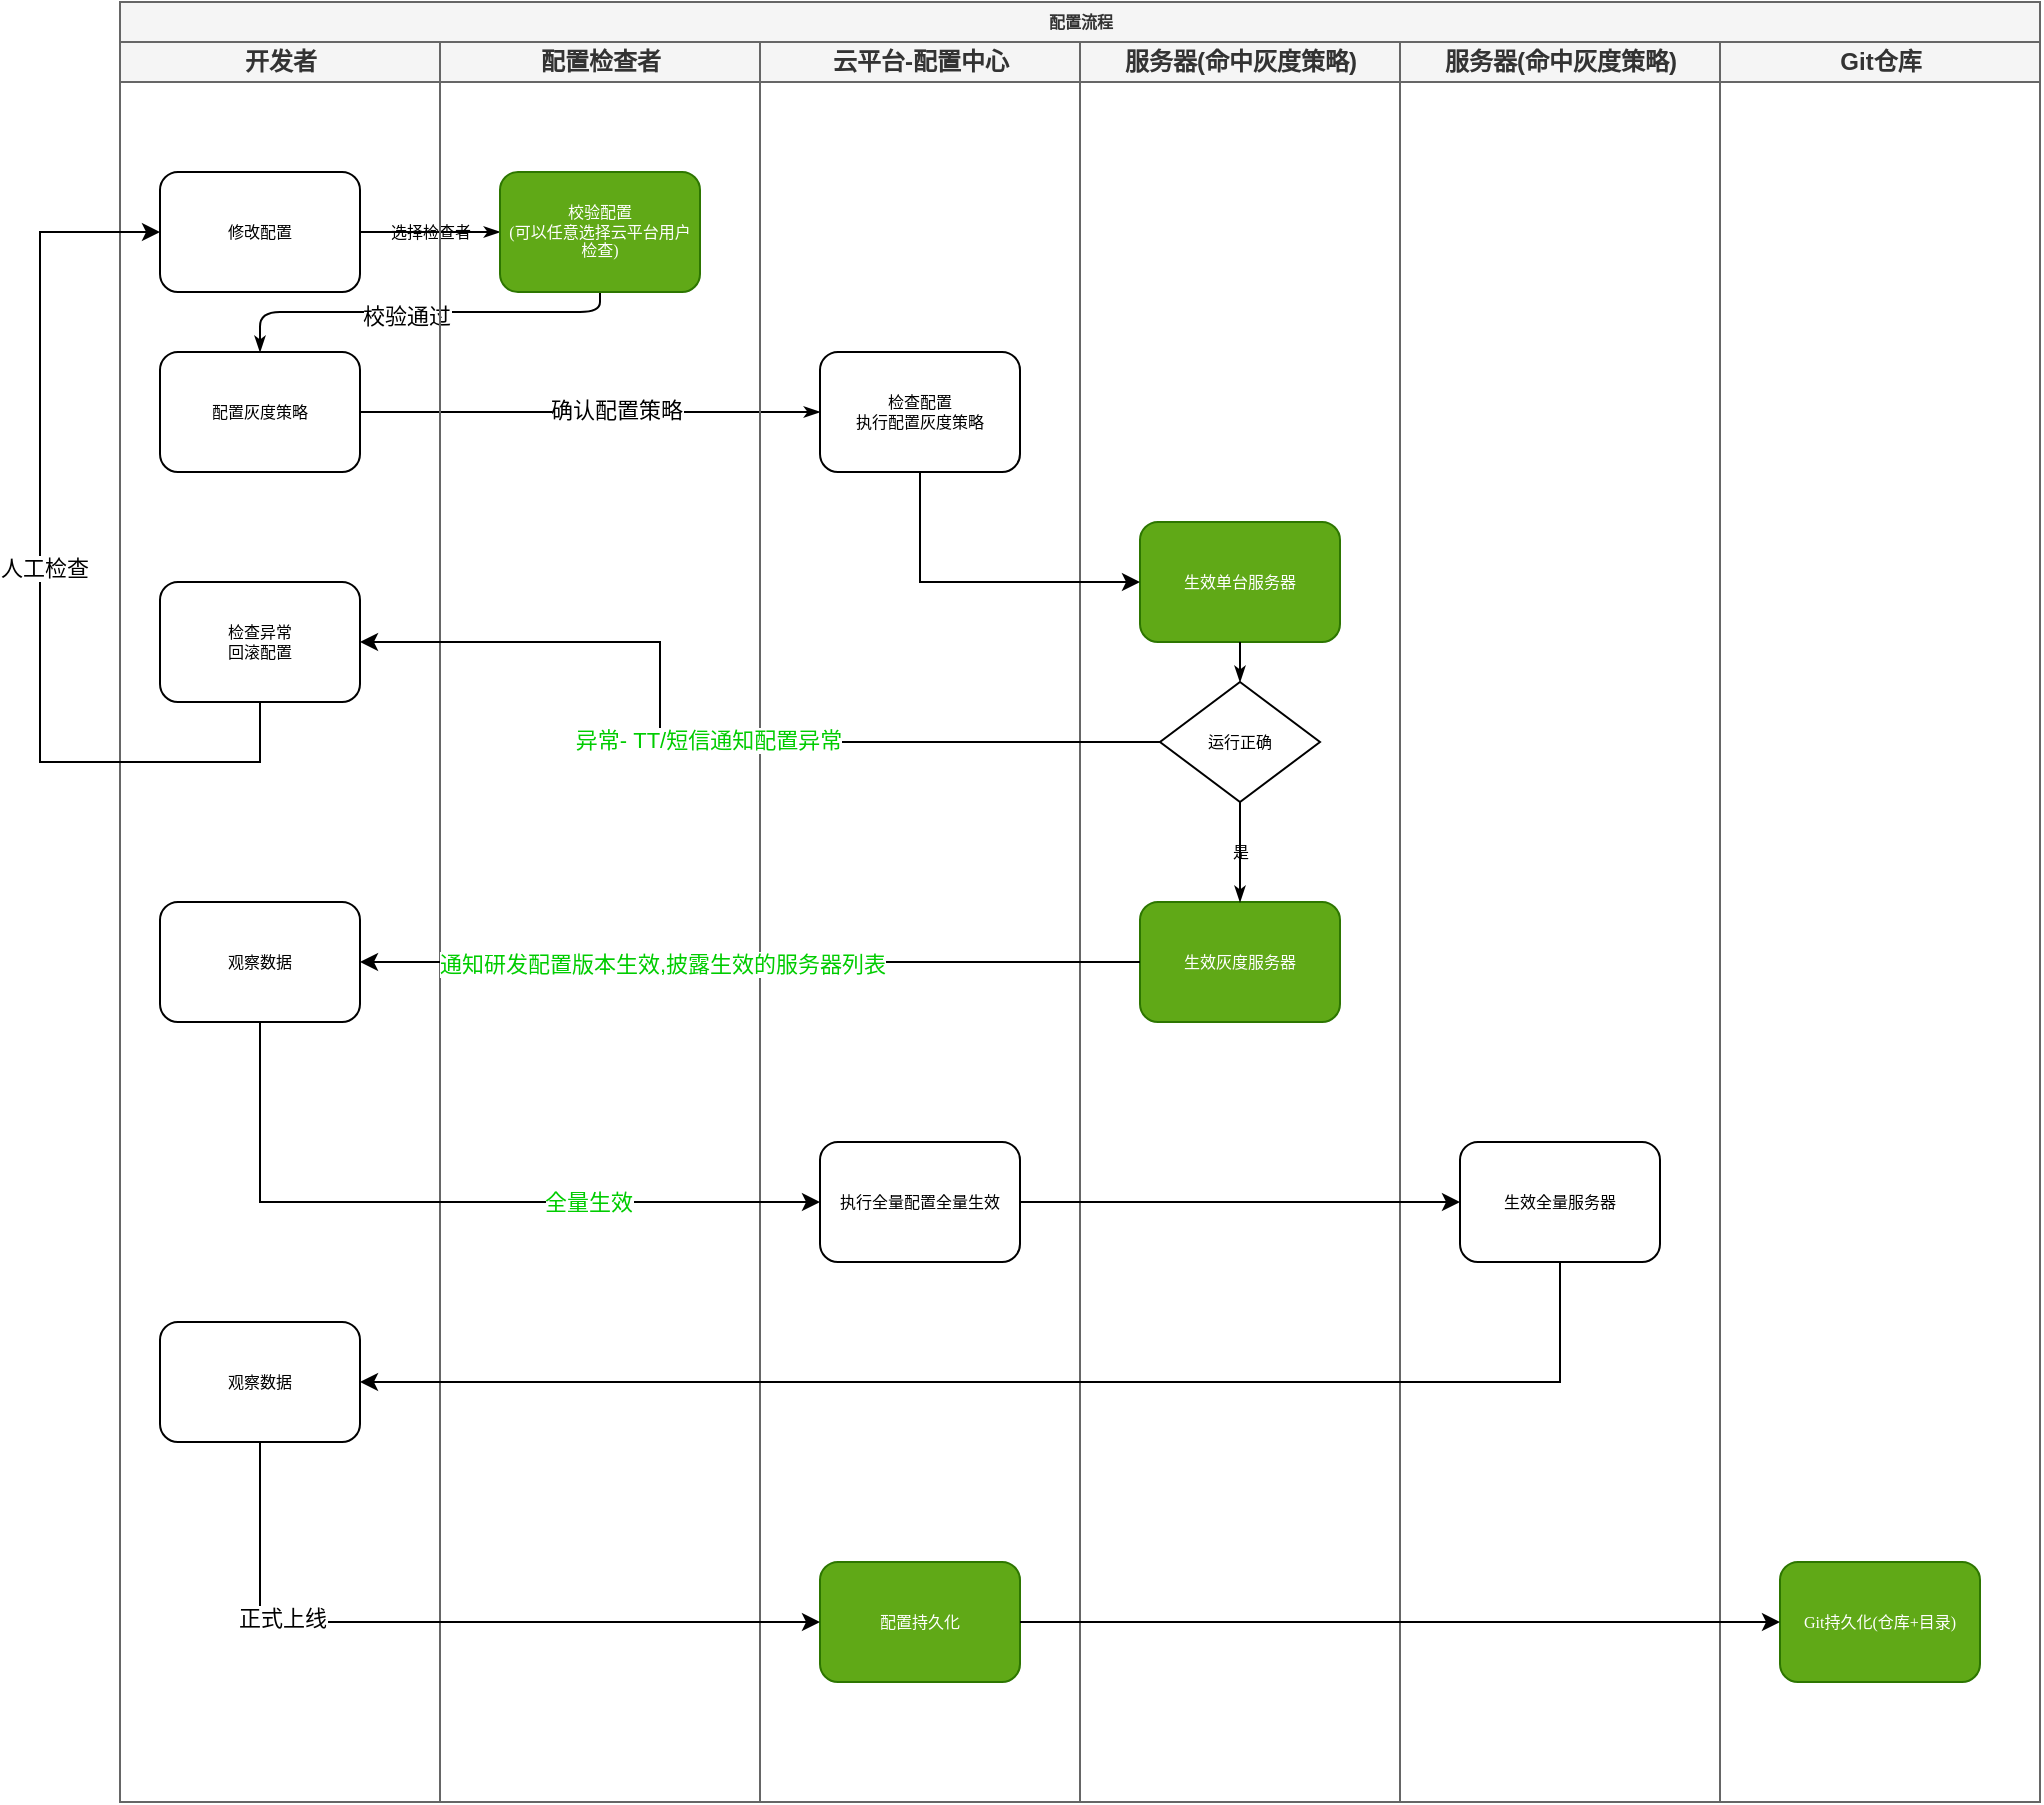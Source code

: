 <mxfile version="17.1.3" type="github">
  <diagram name="Page-1" id="74e2e168-ea6b-b213-b513-2b3c1d86103e">
    <mxGraphModel dx="1406" dy="669" grid="1" gridSize="10" guides="1" tooltips="1" connect="1" arrows="1" fold="1" page="1" pageScale="1" pageWidth="1100" pageHeight="850" background="none" math="0" shadow="0">
      <root>
        <mxCell id="0" />
        <mxCell id="1" parent="0" />
        <mxCell id="77e6c97f196da883-1" value="配置流程" style="swimlane;html=1;childLayout=stackLayout;startSize=20;rounded=0;shadow=0;labelBackgroundColor=none;strokeWidth=1;fontFamily=Verdana;fontSize=8;align=center;fillColor=#f5f5f5;fontColor=#333333;strokeColor=#666666;" parent="1" vertex="1">
          <mxGeometry x="70" y="40" width="960" height="900" as="geometry" />
        </mxCell>
        <mxCell id="77e6c97f196da883-2" value="开发者" style="swimlane;html=1;startSize=20;fillColor=#f5f5f5;fontColor=#333333;strokeColor=#666666;" parent="77e6c97f196da883-1" vertex="1">
          <mxGeometry y="20" width="160" height="880" as="geometry" />
        </mxCell>
        <mxCell id="77e6c97f196da883-8" value="修改配置" style="rounded=1;whiteSpace=wrap;html=1;shadow=0;labelBackgroundColor=none;strokeWidth=1;fontFamily=Verdana;fontSize=8;align=center;" parent="77e6c97f196da883-2" vertex="1">
          <mxGeometry x="20" y="65" width="100" height="60" as="geometry" />
        </mxCell>
        <mxCell id="77e6c97f196da883-9" value="配置灰度策略" style="rounded=1;whiteSpace=wrap;html=1;shadow=0;labelBackgroundColor=none;strokeWidth=1;fontFamily=Verdana;fontSize=8;align=center;" parent="77e6c97f196da883-2" vertex="1">
          <mxGeometry x="20" y="155" width="100" height="60" as="geometry" />
        </mxCell>
        <mxCell id="HXN2SgdadtcGcGAbl6m7-10" style="edgeStyle=orthogonalEdgeStyle;rounded=0;orthogonalLoop=1;jettySize=auto;html=1;entryX=0;entryY=0.5;entryDx=0;entryDy=0;" edge="1" parent="77e6c97f196da883-2" source="HXN2SgdadtcGcGAbl6m7-7" target="77e6c97f196da883-8">
          <mxGeometry relative="1" as="geometry">
            <Array as="points">
              <mxPoint x="-40" y="360" />
              <mxPoint x="-40" y="95" />
            </Array>
          </mxGeometry>
        </mxCell>
        <mxCell id="HXN2SgdadtcGcGAbl6m7-11" value="人工检查" style="edgeLabel;html=1;align=center;verticalAlign=middle;resizable=0;points=[];" vertex="1" connectable="0" parent="HXN2SgdadtcGcGAbl6m7-10">
          <mxGeometry x="0.019" y="-2" relative="1" as="geometry">
            <mxPoint as="offset" />
          </mxGeometry>
        </mxCell>
        <mxCell id="HXN2SgdadtcGcGAbl6m7-7" value="检查异常&lt;br&gt;回滚配置" style="rounded=1;whiteSpace=wrap;html=1;shadow=0;labelBackgroundColor=none;strokeWidth=1;fontFamily=Verdana;fontSize=8;align=center;" vertex="1" parent="77e6c97f196da883-2">
          <mxGeometry x="20" y="270" width="100" height="60" as="geometry" />
        </mxCell>
        <mxCell id="HXN2SgdadtcGcGAbl6m7-15" value="观察数据" style="rounded=1;whiteSpace=wrap;html=1;shadow=0;labelBackgroundColor=none;strokeWidth=1;fontFamily=Verdana;fontSize=8;align=center;" vertex="1" parent="77e6c97f196da883-2">
          <mxGeometry x="20" y="430" width="100" height="60" as="geometry" />
        </mxCell>
        <mxCell id="HXN2SgdadtcGcGAbl6m7-23" value="观察数据" style="rounded=1;whiteSpace=wrap;html=1;shadow=0;labelBackgroundColor=none;strokeWidth=1;fontFamily=Verdana;fontSize=8;align=center;" vertex="1" parent="77e6c97f196da883-2">
          <mxGeometry x="20" y="640" width="100" height="60" as="geometry" />
        </mxCell>
        <mxCell id="77e6c97f196da883-26" value="选择检查者" style="edgeStyle=orthogonalEdgeStyle;rounded=1;html=1;labelBackgroundColor=none;startArrow=none;startFill=0;startSize=5;endArrow=classicThin;endFill=1;endSize=5;jettySize=auto;orthogonalLoop=1;strokeWidth=1;fontFamily=Verdana;fontSize=8" parent="77e6c97f196da883-1" source="77e6c97f196da883-8" target="77e6c97f196da883-11" edge="1">
          <mxGeometry relative="1" as="geometry" />
        </mxCell>
        <mxCell id="77e6c97f196da883-27" style="edgeStyle=orthogonalEdgeStyle;rounded=1;html=1;labelBackgroundColor=none;startArrow=none;startFill=0;startSize=5;endArrow=classicThin;endFill=1;endSize=5;jettySize=auto;orthogonalLoop=1;strokeWidth=1;fontFamily=Verdana;fontSize=8" parent="77e6c97f196da883-1" source="77e6c97f196da883-11" target="77e6c97f196da883-9" edge="1">
          <mxGeometry relative="1" as="geometry">
            <Array as="points">
              <mxPoint x="240" y="155" />
              <mxPoint x="70" y="155" />
            </Array>
          </mxGeometry>
        </mxCell>
        <mxCell id="HXN2SgdadtcGcGAbl6m7-1" value="校验通过" style="edgeLabel;html=1;align=center;verticalAlign=middle;resizable=0;points=[];" vertex="1" connectable="0" parent="77e6c97f196da883-27">
          <mxGeometry x="0.07" y="2" relative="1" as="geometry">
            <mxPoint as="offset" />
          </mxGeometry>
        </mxCell>
        <mxCell id="77e6c97f196da883-28" style="edgeStyle=orthogonalEdgeStyle;rounded=1;html=1;labelBackgroundColor=none;startArrow=none;startFill=0;startSize=5;endArrow=classicThin;endFill=1;endSize=5;jettySize=auto;orthogonalLoop=1;strokeWidth=1;fontFamily=Verdana;fontSize=8" parent="77e6c97f196da883-1" source="77e6c97f196da883-9" target="77e6c97f196da883-12" edge="1">
          <mxGeometry relative="1" as="geometry" />
        </mxCell>
        <mxCell id="HXN2SgdadtcGcGAbl6m7-2" value="确认配置策略" style="edgeLabel;html=1;align=center;verticalAlign=middle;resizable=0;points=[];" vertex="1" connectable="0" parent="77e6c97f196da883-28">
          <mxGeometry x="0.113" y="1" relative="1" as="geometry">
            <mxPoint as="offset" />
          </mxGeometry>
        </mxCell>
        <mxCell id="77e6c97f196da883-40" style="edgeStyle=orthogonalEdgeStyle;rounded=1;html=1;labelBackgroundColor=none;startArrow=none;startFill=0;startSize=5;endArrow=classicThin;endFill=1;endSize=5;jettySize=auto;orthogonalLoop=1;strokeWidth=1;fontFamily=Verdana;fontSize=8" parent="77e6c97f196da883-1" source="77e6c97f196da883-23" edge="1">
          <mxGeometry relative="1" as="geometry">
            <mxPoint x="830" y="690" as="targetPoint" />
          </mxGeometry>
        </mxCell>
        <mxCell id="77e6c97f196da883-3" value="配置检查者" style="swimlane;html=1;startSize=20;fillColor=#f5f5f5;fontColor=#333333;strokeColor=#666666;" parent="77e6c97f196da883-1" vertex="1">
          <mxGeometry x="160" y="20" width="160" height="880" as="geometry" />
        </mxCell>
        <mxCell id="77e6c97f196da883-11" value="校验配置&lt;br&gt;(可以任意选择云平台用户检查)" style="rounded=1;whiteSpace=wrap;html=1;shadow=0;labelBackgroundColor=none;strokeWidth=1;fontFamily=Verdana;fontSize=8;align=center;fillColor=#60a917;strokeColor=#2D7600;fontColor=#ffffff;" parent="77e6c97f196da883-3" vertex="1">
          <mxGeometry x="30" y="65" width="100" height="60" as="geometry" />
        </mxCell>
        <mxCell id="77e6c97f196da883-4" value="云平台-配置中心" style="swimlane;html=1;startSize=20;fillColor=#f5f5f5;fontColor=#333333;strokeColor=#666666;" parent="77e6c97f196da883-1" vertex="1">
          <mxGeometry x="320" y="20" width="160" height="880" as="geometry" />
        </mxCell>
        <mxCell id="77e6c97f196da883-12" value="检查配置&lt;br&gt;执行配置灰度策略" style="rounded=1;whiteSpace=wrap;html=1;shadow=0;labelBackgroundColor=none;strokeWidth=1;fontFamily=Verdana;fontSize=8;align=center;" parent="77e6c97f196da883-4" vertex="1">
          <mxGeometry x="30" y="155" width="100" height="60" as="geometry" />
        </mxCell>
        <mxCell id="HXN2SgdadtcGcGAbl6m7-17" value="执行全量配置全量生效" style="rounded=1;whiteSpace=wrap;html=1;shadow=0;labelBackgroundColor=none;strokeWidth=1;fontFamily=Verdana;fontSize=8;align=center;" vertex="1" parent="77e6c97f196da883-4">
          <mxGeometry x="30" y="550" width="100" height="60" as="geometry" />
        </mxCell>
        <mxCell id="HXN2SgdadtcGcGAbl6m7-33" value="配置持久化" style="rounded=1;whiteSpace=wrap;html=1;shadow=0;labelBackgroundColor=none;strokeWidth=1;fontFamily=Verdana;fontSize=8;align=center;fillColor=#60a917;strokeColor=#2D7600;fontColor=#ffffff;" vertex="1" parent="77e6c97f196da883-4">
          <mxGeometry x="30" y="760" width="100" height="60" as="geometry" />
        </mxCell>
        <mxCell id="77e6c97f196da883-5" value="服务器(命中灰度策略)" style="swimlane;html=1;startSize=20;fillColor=#f5f5f5;fontColor=#333333;strokeColor=#666666;" parent="77e6c97f196da883-1" vertex="1">
          <mxGeometry x="480" y="20" width="160" height="880" as="geometry" />
        </mxCell>
        <mxCell id="77e6c97f196da883-15" value="生效单台服务器" style="rounded=1;whiteSpace=wrap;html=1;shadow=0;labelBackgroundColor=none;strokeWidth=1;fontFamily=Verdana;fontSize=8;align=center;fillColor=#60a917;fontColor=#ffffff;strokeColor=#2D7600;" parent="77e6c97f196da883-5" vertex="1">
          <mxGeometry x="30" y="240" width="100" height="60" as="geometry" />
        </mxCell>
        <mxCell id="77e6c97f196da883-16" value="运行正确" style="rhombus;whiteSpace=wrap;html=1;rounded=0;shadow=0;labelBackgroundColor=none;strokeWidth=1;fontFamily=Verdana;fontSize=8;align=center;" parent="77e6c97f196da883-5" vertex="1">
          <mxGeometry x="40" y="320" width="80" height="60" as="geometry" />
        </mxCell>
        <mxCell id="77e6c97f196da883-17" value="生效灰度服务器" style="rounded=1;whiteSpace=wrap;html=1;shadow=0;labelBackgroundColor=none;strokeWidth=1;fontFamily=Verdana;fontSize=8;align=center;fillColor=#60a917;fontColor=#ffffff;strokeColor=#2D7600;" parent="77e6c97f196da883-5" vertex="1">
          <mxGeometry x="30" y="430" width="100" height="60" as="geometry" />
        </mxCell>
        <mxCell id="77e6c97f196da883-34" style="edgeStyle=orthogonalEdgeStyle;rounded=1;html=1;labelBackgroundColor=none;startArrow=none;startFill=0;startSize=5;endArrow=classicThin;endFill=1;endSize=5;jettySize=auto;orthogonalLoop=1;strokeColor=#000000;strokeWidth=1;fontFamily=Verdana;fontSize=8;fontColor=#000000;" parent="77e6c97f196da883-5" source="77e6c97f196da883-15" target="77e6c97f196da883-16" edge="1">
          <mxGeometry relative="1" as="geometry" />
        </mxCell>
        <mxCell id="77e6c97f196da883-35" value="是" style="edgeStyle=orthogonalEdgeStyle;rounded=1;html=1;labelBackgroundColor=none;startArrow=none;startFill=0;startSize=5;endArrow=classicThin;endFill=1;endSize=5;jettySize=auto;orthogonalLoop=1;strokeWidth=1;fontFamily=Verdana;fontSize=8" parent="77e6c97f196da883-5" source="77e6c97f196da883-16" target="77e6c97f196da883-17" edge="1">
          <mxGeometry relative="1" as="geometry" />
        </mxCell>
        <mxCell id="HXN2SgdadtcGcGAbl6m7-27" value="服务器(命中灰度策略)" style="swimlane;html=1;startSize=20;fillColor=#f5f5f5;fontColor=#333333;strokeColor=#666666;" vertex="1" parent="77e6c97f196da883-1">
          <mxGeometry x="640" y="20" width="160" height="880" as="geometry" />
        </mxCell>
        <mxCell id="HXN2SgdadtcGcGAbl6m7-31" style="edgeStyle=orthogonalEdgeStyle;rounded=1;html=1;labelBackgroundColor=none;startArrow=none;startFill=0;startSize=5;endArrow=classicThin;endFill=1;endSize=5;jettySize=auto;orthogonalLoop=1;strokeColor=#000000;strokeWidth=1;fontFamily=Verdana;fontSize=8;fontColor=#000000;" edge="1" parent="HXN2SgdadtcGcGAbl6m7-27" target="HXN2SgdadtcGcGAbl6m7-29">
          <mxGeometry relative="1" as="geometry">
            <mxPoint x="80" y="300" as="sourcePoint" />
          </mxGeometry>
        </mxCell>
        <mxCell id="HXN2SgdadtcGcGAbl6m7-32" value="是" style="edgeStyle=orthogonalEdgeStyle;rounded=1;html=1;labelBackgroundColor=none;startArrow=none;startFill=0;startSize=5;endArrow=classicThin;endFill=1;endSize=5;jettySize=auto;orthogonalLoop=1;strokeWidth=1;fontFamily=Verdana;fontSize=8" edge="1" parent="HXN2SgdadtcGcGAbl6m7-27" target="HXN2SgdadtcGcGAbl6m7-30">
          <mxGeometry relative="1" as="geometry">
            <mxPoint x="80" y="380" as="sourcePoint" />
          </mxGeometry>
        </mxCell>
        <mxCell id="HXN2SgdadtcGcGAbl6m7-20" value="生效全量服务器" style="rounded=1;whiteSpace=wrap;html=1;shadow=0;labelBackgroundColor=none;strokeWidth=1;fontFamily=Verdana;fontSize=8;align=center;" vertex="1" parent="HXN2SgdadtcGcGAbl6m7-27">
          <mxGeometry x="30" y="550" width="100" height="60" as="geometry" />
        </mxCell>
        <mxCell id="77e6c97f196da883-6" value="服务器(未命中灰度策略)" style="swimlane;html=1;startSize=20;fillColor=#f5f5f5;fontColor=#333333;strokeColor=#666666;" parent="77e6c97f196da883-1" vertex="1">
          <mxGeometry x="800" y="20" width="160" height="880" as="geometry" />
        </mxCell>
        <mxCell id="HXN2SgdadtcGcGAbl6m7-4" style="edgeStyle=orthogonalEdgeStyle;rounded=0;orthogonalLoop=1;jettySize=auto;html=1;entryX=0;entryY=0.5;entryDx=0;entryDy=0;exitX=0.5;exitY=1;exitDx=0;exitDy=0;" edge="1" parent="77e6c97f196da883-1" source="77e6c97f196da883-12" target="77e6c97f196da883-15">
          <mxGeometry relative="1" as="geometry" />
        </mxCell>
        <mxCell id="HXN2SgdadtcGcGAbl6m7-5" style="edgeStyle=orthogonalEdgeStyle;rounded=0;orthogonalLoop=1;jettySize=auto;html=1;entryX=1;entryY=0.5;entryDx=0;entryDy=0;" edge="1" parent="77e6c97f196da883-1" source="77e6c97f196da883-16" target="HXN2SgdadtcGcGAbl6m7-7">
          <mxGeometry relative="1" as="geometry">
            <mxPoint x="240" y="340" as="targetPoint" />
            <Array as="points">
              <mxPoint x="270" y="370" />
              <mxPoint x="270" y="320" />
            </Array>
          </mxGeometry>
        </mxCell>
        <mxCell id="HXN2SgdadtcGcGAbl6m7-13" value="异常- TT/短信通知配置异常" style="edgeLabel;html=1;align=center;verticalAlign=middle;resizable=0;points=[];fontColor=#00CC00;" vertex="1" connectable="0" parent="HXN2SgdadtcGcGAbl6m7-5">
          <mxGeometry x="0.004" y="-1" relative="1" as="geometry">
            <mxPoint as="offset" />
          </mxGeometry>
        </mxCell>
        <mxCell id="HXN2SgdadtcGcGAbl6m7-18" style="edgeStyle=orthogonalEdgeStyle;rounded=0;orthogonalLoop=1;jettySize=auto;html=1;entryX=0;entryY=0.5;entryDx=0;entryDy=0;" edge="1" parent="77e6c97f196da883-1" source="HXN2SgdadtcGcGAbl6m7-15" target="HXN2SgdadtcGcGAbl6m7-17">
          <mxGeometry relative="1" as="geometry">
            <Array as="points">
              <mxPoint x="70" y="600" />
            </Array>
          </mxGeometry>
        </mxCell>
        <mxCell id="HXN2SgdadtcGcGAbl6m7-19" value="全量生效" style="edgeLabel;html=1;align=center;verticalAlign=middle;resizable=0;points=[];fontColor=#00CC00;" vertex="1" connectable="0" parent="HXN2SgdadtcGcGAbl6m7-18">
          <mxGeometry x="0.373" relative="1" as="geometry">
            <mxPoint as="offset" />
          </mxGeometry>
        </mxCell>
        <mxCell id="HXN2SgdadtcGcGAbl6m7-21" style="edgeStyle=orthogonalEdgeStyle;rounded=0;orthogonalLoop=1;jettySize=auto;html=1;" edge="1" parent="77e6c97f196da883-1" source="HXN2SgdadtcGcGAbl6m7-17" target="HXN2SgdadtcGcGAbl6m7-20">
          <mxGeometry relative="1" as="geometry" />
        </mxCell>
        <mxCell id="HXN2SgdadtcGcGAbl6m7-24" style="edgeStyle=orthogonalEdgeStyle;rounded=0;orthogonalLoop=1;jettySize=auto;html=1;" edge="1" parent="77e6c97f196da883-1" source="HXN2SgdadtcGcGAbl6m7-20">
          <mxGeometry relative="1" as="geometry">
            <mxPoint x="120" y="690" as="targetPoint" />
            <Array as="points">
              <mxPoint x="720" y="600" />
              <mxPoint x="720" y="690" />
              <mxPoint x="120" y="690" />
            </Array>
          </mxGeometry>
        </mxCell>
        <mxCell id="HXN2SgdadtcGcGAbl6m7-34" style="edgeStyle=orthogonalEdgeStyle;rounded=0;orthogonalLoop=1;jettySize=auto;html=1;entryX=0;entryY=0.5;entryDx=0;entryDy=0;fontColor=#00CC00;" edge="1" parent="77e6c97f196da883-1" source="HXN2SgdadtcGcGAbl6m7-23" target="HXN2SgdadtcGcGAbl6m7-33">
          <mxGeometry relative="1" as="geometry">
            <Array as="points">
              <mxPoint x="70" y="810" />
            </Array>
          </mxGeometry>
        </mxCell>
        <mxCell id="HXN2SgdadtcGcGAbl6m7-35" value="正式上线" style="edgeLabel;html=1;align=center;verticalAlign=middle;resizable=0;points=[];fontColor=#000000;" vertex="1" connectable="0" parent="HXN2SgdadtcGcGAbl6m7-34">
          <mxGeometry x="-0.457" y="2" relative="1" as="geometry">
            <mxPoint as="offset" />
          </mxGeometry>
        </mxCell>
        <mxCell id="HXN2SgdadtcGcGAbl6m7-14" style="edgeStyle=orthogonalEdgeStyle;rounded=0;orthogonalLoop=1;jettySize=auto;html=1;" edge="1" parent="1" source="77e6c97f196da883-17">
          <mxGeometry relative="1" as="geometry">
            <mxPoint x="190" y="520" as="targetPoint" />
          </mxGeometry>
        </mxCell>
        <mxCell id="HXN2SgdadtcGcGAbl6m7-16" value="通知研发配置版本生效,披露生效的服务器列表" style="edgeLabel;html=1;align=center;verticalAlign=middle;resizable=0;points=[];fontColor=#00CC00;" vertex="1" connectable="0" parent="HXN2SgdadtcGcGAbl6m7-14">
          <mxGeometry x="0.226" relative="1" as="geometry">
            <mxPoint as="offset" />
          </mxGeometry>
        </mxCell>
        <mxCell id="HXN2SgdadtcGcGAbl6m7-25" value="Git仓库" style="swimlane;html=1;startSize=20;fillColor=#f5f5f5;fontColor=#333333;strokeColor=#666666;" vertex="1" parent="1">
          <mxGeometry x="870" y="60" width="160" height="880" as="geometry" />
        </mxCell>
        <mxCell id="HXN2SgdadtcGcGAbl6m7-26" value="Git持久化(仓库+目录)" style="rounded=1;whiteSpace=wrap;html=1;shadow=0;labelBackgroundColor=none;strokeWidth=1;fontFamily=Verdana;fontSize=8;align=center;fillColor=#60a917;fontColor=#ffffff;strokeColor=#2D7600;" vertex="1" parent="HXN2SgdadtcGcGAbl6m7-25">
          <mxGeometry x="30" y="760" width="100" height="60" as="geometry" />
        </mxCell>
        <mxCell id="HXN2SgdadtcGcGAbl6m7-36" style="edgeStyle=orthogonalEdgeStyle;rounded=0;orthogonalLoop=1;jettySize=auto;html=1;fontColor=#000000;" edge="1" parent="1" source="HXN2SgdadtcGcGAbl6m7-33" target="HXN2SgdadtcGcGAbl6m7-26">
          <mxGeometry relative="1" as="geometry" />
        </mxCell>
      </root>
    </mxGraphModel>
  </diagram>
</mxfile>
